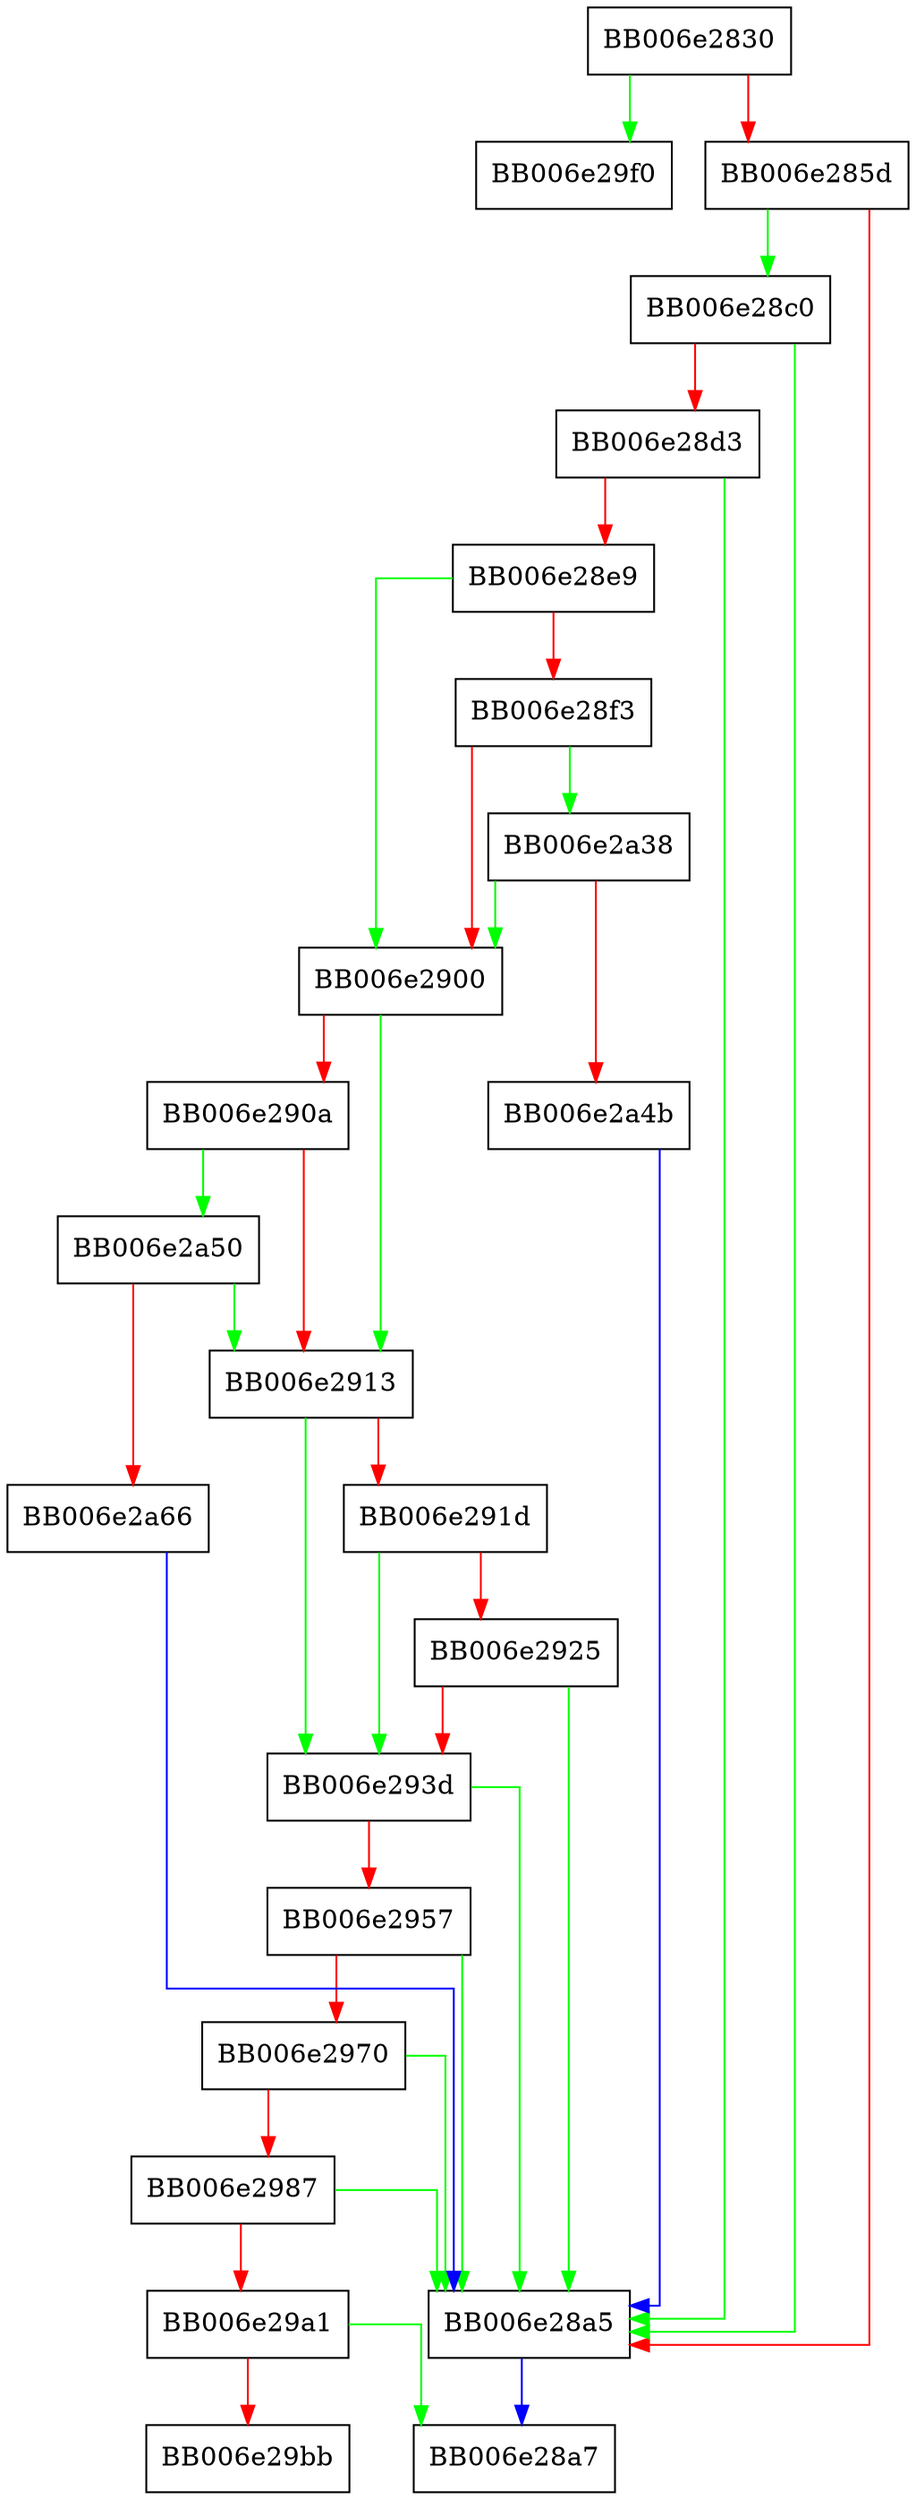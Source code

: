 digraph ossl_drbg_hmac_init {
  node [shape="box"];
  graph [splines=ortho];
  BB006e2830 -> BB006e29f0 [color="green"];
  BB006e2830 -> BB006e285d [color="red"];
  BB006e285d -> BB006e28c0 [color="green"];
  BB006e285d -> BB006e28a5 [color="red"];
  BB006e28a5 -> BB006e28a7 [color="blue"];
  BB006e28c0 -> BB006e28a5 [color="green"];
  BB006e28c0 -> BB006e28d3 [color="red"];
  BB006e28d3 -> BB006e28a5 [color="green"];
  BB006e28d3 -> BB006e28e9 [color="red"];
  BB006e28e9 -> BB006e2900 [color="green"];
  BB006e28e9 -> BB006e28f3 [color="red"];
  BB006e28f3 -> BB006e2a38 [color="green"];
  BB006e28f3 -> BB006e2900 [color="red"];
  BB006e2900 -> BB006e2913 [color="green"];
  BB006e2900 -> BB006e290a [color="red"];
  BB006e290a -> BB006e2a50 [color="green"];
  BB006e290a -> BB006e2913 [color="red"];
  BB006e2913 -> BB006e293d [color="green"];
  BB006e2913 -> BB006e291d [color="red"];
  BB006e291d -> BB006e293d [color="green"];
  BB006e291d -> BB006e2925 [color="red"];
  BB006e2925 -> BB006e28a5 [color="green"];
  BB006e2925 -> BB006e293d [color="red"];
  BB006e293d -> BB006e28a5 [color="green"];
  BB006e293d -> BB006e2957 [color="red"];
  BB006e2957 -> BB006e28a5 [color="green"];
  BB006e2957 -> BB006e2970 [color="red"];
  BB006e2970 -> BB006e28a5 [color="green"];
  BB006e2970 -> BB006e2987 [color="red"];
  BB006e2987 -> BB006e28a5 [color="green"];
  BB006e2987 -> BB006e29a1 [color="red"];
  BB006e29a1 -> BB006e28a7 [color="green"];
  BB006e29a1 -> BB006e29bb [color="red"];
  BB006e2a38 -> BB006e2900 [color="green"];
  BB006e2a38 -> BB006e2a4b [color="red"];
  BB006e2a4b -> BB006e28a5 [color="blue"];
  BB006e2a50 -> BB006e2913 [color="green"];
  BB006e2a50 -> BB006e2a66 [color="red"];
  BB006e2a66 -> BB006e28a5 [color="blue"];
}